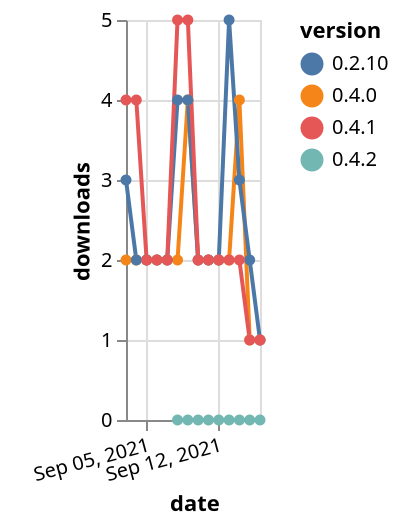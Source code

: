 {"$schema": "https://vega.github.io/schema/vega-lite/v5.json", "description": "A simple bar chart with embedded data.", "data": {"values": [{"date": "2021-09-03", "total": 1431, "delta": 2, "version": "0.4.0"}, {"date": "2021-09-04", "total": 1433, "delta": 2, "version": "0.4.0"}, {"date": "2021-09-05", "total": 1435, "delta": 2, "version": "0.4.0"}, {"date": "2021-09-06", "total": 1437, "delta": 2, "version": "0.4.0"}, {"date": "2021-09-07", "total": 1439, "delta": 2, "version": "0.4.0"}, {"date": "2021-09-08", "total": 1441, "delta": 2, "version": "0.4.0"}, {"date": "2021-09-09", "total": 1445, "delta": 4, "version": "0.4.0"}, {"date": "2021-09-10", "total": 1447, "delta": 2, "version": "0.4.0"}, {"date": "2021-09-11", "total": 1449, "delta": 2, "version": "0.4.0"}, {"date": "2021-09-12", "total": 1451, "delta": 2, "version": "0.4.0"}, {"date": "2021-09-13", "total": 1453, "delta": 2, "version": "0.4.0"}, {"date": "2021-09-14", "total": 1457, "delta": 4, "version": "0.4.0"}, {"date": "2021-09-15", "total": 1458, "delta": 1, "version": "0.4.0"}, {"date": "2021-09-16", "total": 1459, "delta": 1, "version": "0.4.0"}, {"date": "2021-09-03", "total": 4434, "delta": 3, "version": "0.2.10"}, {"date": "2021-09-04", "total": 4436, "delta": 2, "version": "0.2.10"}, {"date": "2021-09-05", "total": 4438, "delta": 2, "version": "0.2.10"}, {"date": "2021-09-06", "total": 4440, "delta": 2, "version": "0.2.10"}, {"date": "2021-09-07", "total": 4442, "delta": 2, "version": "0.2.10"}, {"date": "2021-09-08", "total": 4446, "delta": 4, "version": "0.2.10"}, {"date": "2021-09-09", "total": 4450, "delta": 4, "version": "0.2.10"}, {"date": "2021-09-10", "total": 4452, "delta": 2, "version": "0.2.10"}, {"date": "2021-09-11", "total": 4454, "delta": 2, "version": "0.2.10"}, {"date": "2021-09-12", "total": 4456, "delta": 2, "version": "0.2.10"}, {"date": "2021-09-13", "total": 4461, "delta": 5, "version": "0.2.10"}, {"date": "2021-09-14", "total": 4464, "delta": 3, "version": "0.2.10"}, {"date": "2021-09-15", "total": 4466, "delta": 2, "version": "0.2.10"}, {"date": "2021-09-16", "total": 4467, "delta": 1, "version": "0.2.10"}, {"date": "2021-09-08", "total": 24, "delta": 0, "version": "0.4.2"}, {"date": "2021-09-09", "total": 32, "delta": 0, "version": "0.4.2"}, {"date": "2021-09-10", "total": 36, "delta": 0, "version": "0.4.2"}, {"date": "2021-09-11", "total": 40, "delta": 0, "version": "0.4.2"}, {"date": "2021-09-12", "total": 43, "delta": 0, "version": "0.4.2"}, {"date": "2021-09-13", "total": 47, "delta": 0, "version": "0.4.2"}, {"date": "2021-09-14", "total": 56, "delta": 0, "version": "0.4.2"}, {"date": "2021-09-15", "total": 57, "delta": 0, "version": "0.4.2"}, {"date": "2021-09-16", "total": 58, "delta": 0, "version": "0.4.2"}, {"date": "2021-09-03", "total": 639, "delta": 4, "version": "0.4.1"}, {"date": "2021-09-04", "total": 643, "delta": 4, "version": "0.4.1"}, {"date": "2021-09-05", "total": 645, "delta": 2, "version": "0.4.1"}, {"date": "2021-09-06", "total": 647, "delta": 2, "version": "0.4.1"}, {"date": "2021-09-07", "total": 649, "delta": 2, "version": "0.4.1"}, {"date": "2021-09-08", "total": 654, "delta": 5, "version": "0.4.1"}, {"date": "2021-09-09", "total": 659, "delta": 5, "version": "0.4.1"}, {"date": "2021-09-10", "total": 661, "delta": 2, "version": "0.4.1"}, {"date": "2021-09-11", "total": 663, "delta": 2, "version": "0.4.1"}, {"date": "2021-09-12", "total": 665, "delta": 2, "version": "0.4.1"}, {"date": "2021-09-13", "total": 667, "delta": 2, "version": "0.4.1"}, {"date": "2021-09-14", "total": 669, "delta": 2, "version": "0.4.1"}, {"date": "2021-09-15", "total": 670, "delta": 1, "version": "0.4.1"}, {"date": "2021-09-16", "total": 671, "delta": 1, "version": "0.4.1"}]}, "width": "container", "mark": {"type": "line", "point": {"filled": true}}, "encoding": {"x": {"field": "date", "type": "temporal", "timeUnit": "yearmonthdate", "title": "date", "axis": {"labelAngle": -15}}, "y": {"field": "delta", "type": "quantitative", "title": "downloads"}, "color": {"field": "version", "type": "nominal"}, "tooltip": {"field": "delta"}}}